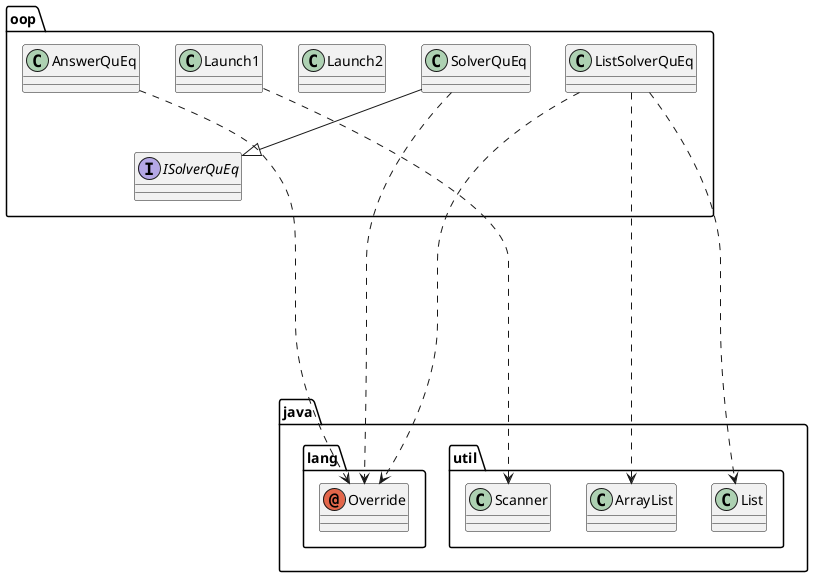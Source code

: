 @startuml
annotation java.lang.Override
class java.util.ArrayList
class java.util.List
class java.util.Scanner
class oop.AnswerQuEq
class oop.Launch1
class oop.Launch2
class oop.ListSolverQuEq
class oop.SolverQuEq
interface oop.ISolverQuEq
oop.AnswerQuEq ......> java.lang.Override
oop.Launch1 .....> java.util.Scanner
oop.ListSolverQuEq ...> java.lang.Override
oop.ListSolverQuEq ....> java.util.ArrayList
oop.ListSolverQuEq .....> java.util.List
oop.SolverQuEq ...> java.lang.Override
oop.SolverQuEq --|> oop.ISolverQuEq
@enduml